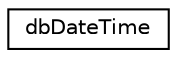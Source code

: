 digraph "Graphical Class Hierarchy"
{
 // INTERACTIVE_SVG=YES
 // LATEX_PDF_SIZE
  edge [fontname="Helvetica",fontsize="10",labelfontname="Helvetica",labelfontsize="10"];
  node [fontname="Helvetica",fontsize="10",shape=record];
  rankdir="LR";
  Node0 [label="dbDateTime",height=0.2,width=0.4,color="black", fillcolor="white", style="filled",URL="$classdbDateTime.html",tooltip=" "];
}
